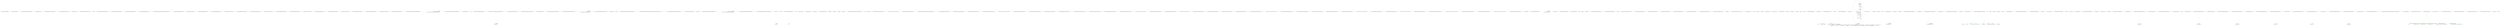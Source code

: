 digraph  {
m1_10 [cluster="int.ToOrdinalWords(System.Globalization.CultureInfo)", file="DateHumanizeExtensions.cs", label="Entry int.ToOrdinalWords(System.Globalization.CultureInfo)", span="52-52"];
m1_5 [cluster="int.ToWords(System.Globalization.CultureInfo)", file="DateHumanizeExtensions.cs", label="Entry int.ToWords(System.Globalization.CultureInfo)", span="16-16"];
m1_7 [cluster="Humanizer.Tests.Localisation.fiFI.NumberToWordsTests.ToOrdinalWords(int, string)", file="DateHumanizeExtensions.cs", label="Entry Humanizer.Tests.Localisation.fiFI.NumberToWordsTests.ToOrdinalWords(int, string)", span="65-65"];
m1_8 [cluster="Humanizer.Tests.Localisation.fiFI.NumberToWordsTests.ToOrdinalWords(int, string)", file="DateHumanizeExtensions.cs", label="Assert.Equal(expected, number.ToOrdinalWords())", span="67-67"];
m1_9 [cluster="Humanizer.Tests.Localisation.fiFI.NumberToWordsTests.ToOrdinalWords(int, string)", file="DateHumanizeExtensions.cs", label="Exit Humanizer.Tests.Localisation.fiFI.NumberToWordsTests.ToOrdinalWords(int, string)", span="65-65"];
m1_2 [cluster="Humanizer.Tests.Localisation.fiFI.NumberToWordsTests.ToWords(int, string)", file="DateHumanizeExtensions.cs", label="Entry Humanizer.Tests.Localisation.fiFI.NumberToWordsTests.ToWords(int, string)", span="34-34"];
m1_3 [cluster="Humanizer.Tests.Localisation.fiFI.NumberToWordsTests.ToWords(int, string)", file="DateHumanizeExtensions.cs", label="Assert.Equal(expected, number.ToWords())", span="36-36"];
m1_4 [cluster="Humanizer.Tests.Localisation.fiFI.NumberToWordsTests.ToWords(int, string)", file="DateHumanizeExtensions.cs", label="Exit Humanizer.Tests.Localisation.fiFI.NumberToWordsTests.ToWords(int, string)", span="34-34"];
m1_6 [cluster="Unk.Equal", file="DateHumanizeExtensions.cs", label="Entry Unk.Equal", span=""];
m1_0 [cluster="Humanizer.Tests.Localisation.fiFI.NumberToWordsTests.NumberToWordsTests()", file="DateHumanizeExtensions.cs", label="Entry Humanizer.Tests.Localisation.fiFI.NumberToWordsTests.NumberToWordsTests()", span="6-6"];
m1_1 [cluster="Humanizer.Tests.Localisation.fiFI.NumberToWordsTests.NumberToWordsTests()", file="DateHumanizeExtensions.cs", label="Exit Humanizer.Tests.Localisation.fiFI.NumberToWordsTests.NumberToWordsTests()", span="6-6"];
m2_0 [cluster="Humanizer.Tests.Localisation.fiFI.DateHumanizeTests.DateHumanizeTests()", file="DateHumanizeTests.cs", label="Entry Humanizer.Tests.Localisation.fiFI.DateHumanizeTests.DateHumanizeTests()", span="7-7"];
m2_1 [cluster="Humanizer.Tests.Localisation.fiFI.DateHumanizeTests.DateHumanizeTests()", file="DateHumanizeTests.cs", label="Exit Humanizer.Tests.Localisation.fiFI.DateHumanizeTests.DateHumanizeTests()", span="7-7"];
m2_5 [cluster="Humanizer.Tests.DateHumanize.Verify(string, int, Humanizer.Localisation.TimeUnit, Humanizer.Localisation.Tense, double?)", file="DateHumanizeTests.cs", label="Entry Humanizer.Tests.DateHumanize.Verify(string, int, Humanizer.Localisation.TimeUnit, Humanizer.Localisation.Tense, double?)", span="29-29"];
m2_2 [cluster="Humanizer.Tests.Localisation.fiFI.DateHumanizeTests.DaysAgo(int, string)", file="DateHumanizeTests.cs", label="Entry Humanizer.Tests.Localisation.fiFI.DateHumanizeTests.DaysAgo(int, string)", span="17-17"];
m2_3 [cluster="Humanizer.Tests.Localisation.fiFI.DateHumanizeTests.DaysAgo(int, string)", file="DateHumanizeTests.cs", label="DateHumanize.Verify(expected, days, TimeUnit.Day, Tense.Past)", span="19-19"];
m2_4 [cluster="Humanizer.Tests.Localisation.fiFI.DateHumanizeTests.DaysAgo(int, string)", file="DateHumanizeTests.cs", label="Exit Humanizer.Tests.Localisation.fiFI.DateHumanizeTests.DaysAgo(int, string)", span="17-17"];
m2_12 [cluster="Humanizer.Tests.Localisation.fiFI.DateHumanizeTests.MonthsAgo(int, string)", file="DateHumanizeTests.cs", label="Entry Humanizer.Tests.Localisation.fiFI.DateHumanizeTests.MonthsAgo(int, string)", span="47-47"];
m2_13 [cluster="Humanizer.Tests.Localisation.fiFI.DateHumanizeTests.MonthsAgo(int, string)", file="DateHumanizeTests.cs", label="DateHumanize.Verify(expected, months, TimeUnit.Month, Tense.Past)", span="49-49"];
m2_14 [cluster="Humanizer.Tests.Localisation.fiFI.DateHumanizeTests.MonthsAgo(int, string)", file="DateHumanizeTests.cs", label="Exit Humanizer.Tests.Localisation.fiFI.DateHumanizeTests.MonthsAgo(int, string)", span="47-47"];
m2_9 [cluster="Humanizer.Tests.Localisation.fiFI.DateHumanizeTests.MinutesAgo(int, string)", file="DateHumanizeTests.cs", label="Entry Humanizer.Tests.Localisation.fiFI.DateHumanizeTests.MinutesAgo(int, string)", span="37-37"];
m2_10 [cluster="Humanizer.Tests.Localisation.fiFI.DateHumanizeTests.MinutesAgo(int, string)", file="DateHumanizeTests.cs", label="DateHumanize.Verify(expected, minutes, TimeUnit.Minute, Tense.Past)", span="39-39"];
m2_11 [cluster="Humanizer.Tests.Localisation.fiFI.DateHumanizeTests.MinutesAgo(int, string)", file="DateHumanizeTests.cs", label="Exit Humanizer.Tests.Localisation.fiFI.DateHumanizeTests.MinutesAgo(int, string)", span="37-37"];
m2_6 [cluster="Humanizer.Tests.Localisation.fiFI.DateHumanizeTests.HoursAgo(int, string)", file="DateHumanizeTests.cs", label="Entry Humanizer.Tests.Localisation.fiFI.DateHumanizeTests.HoursAgo(int, string)", span="27-27"];
m2_7 [cluster="Humanizer.Tests.Localisation.fiFI.DateHumanizeTests.HoursAgo(int, string)", file="DateHumanizeTests.cs", label="DateHumanize.Verify(expected, hours, TimeUnit.Hour, Tense.Past)", span="29-29"];
m2_8 [cluster="Humanizer.Tests.Localisation.fiFI.DateHumanizeTests.HoursAgo(int, string)", file="DateHumanizeTests.cs", label="Exit Humanizer.Tests.Localisation.fiFI.DateHumanizeTests.HoursAgo(int, string)", span="27-27"];
m2_18 [cluster="Humanizer.Tests.Localisation.fiFI.DateHumanizeTests.YearsAgo(int, string)", file="DateHumanizeTests.cs", label="Entry Humanizer.Tests.Localisation.fiFI.DateHumanizeTests.YearsAgo(int, string)", span="67-67"];
m2_19 [cluster="Humanizer.Tests.Localisation.fiFI.DateHumanizeTests.YearsAgo(int, string)", file="DateHumanizeTests.cs", label="DateHumanize.Verify(expected, years, TimeUnit.Year, Tense.Past)", span="69-69"];
m2_20 [cluster="Humanizer.Tests.Localisation.fiFI.DateHumanizeTests.YearsAgo(int, string)", file="DateHumanizeTests.cs", label="Exit Humanizer.Tests.Localisation.fiFI.DateHumanizeTests.YearsAgo(int, string)", span="67-67"];
m2_15 [cluster="Humanizer.Tests.Localisation.fiFI.DateHumanizeTests.SecondsAgo(int, string)", file="DateHumanizeTests.cs", label="Entry Humanizer.Tests.Localisation.fiFI.DateHumanizeTests.SecondsAgo(int, string)", span="57-57"];
m2_16 [cluster="Humanizer.Tests.Localisation.fiFI.DateHumanizeTests.SecondsAgo(int, string)", file="DateHumanizeTests.cs", label="DateHumanize.Verify(expected, seconds, TimeUnit.Second, Tense.Past)", span="59-59"];
m2_17 [cluster="Humanizer.Tests.Localisation.fiFI.DateHumanizeTests.SecondsAgo(int, string)", file="DateHumanizeTests.cs", label="Exit Humanizer.Tests.Localisation.fiFI.DateHumanizeTests.SecondsAgo(int, string)", span="57-57"];
m3_18 [cluster="Humanizer.Tests.Extensions.DehumanizeToEnumTests.CanApplyLowerCaseCasingOnEnumHumanization()", file="DehumanizeToEnumTests.cs", label="Entry Humanizer.Tests.Extensions.DehumanizeToEnumTests.CanApplyLowerCaseCasingOnEnumHumanization()", span="39-39"];
m3_19 [cluster="Humanizer.Tests.Extensions.DehumanizeToEnumTests.CanApplyLowerCaseCasingOnEnumHumanization()", color=green, community=0, file="DehumanizeToEnumTests.cs", label="Assert.Equal(\r\n                EnumUnderTest.MemberWithoutDescriptionAttribute,\r\n                EnumTestsResources.MemberWithoutDescriptionAttributeLowerCase.DehumanizeTo<EnumUnderTest>())", prediction=0, span="41-43"];
m3_20 [cluster="Humanizer.Tests.Extensions.DehumanizeToEnumTests.CanApplyLowerCaseCasingOnEnumHumanization()", file="DehumanizeToEnumTests.cs", label="Exit Humanizer.Tests.Extensions.DehumanizeToEnumTests.CanApplyLowerCaseCasingOnEnumHumanization()", span="39-39"];
m3_3 [cluster="string.DehumanizeTo<TTargetEnum>()", file="DehumanizeToEnumTests.cs", label="Entry string.DehumanizeTo<TTargetEnum>()", span="12-12"];
m3_8 [cluster="Unk.>", file="DehumanizeToEnumTests.cs", label="Entry Unk.>", span=""];
m3_5 [cluster="Humanizer.Tests.Extensions.DehumanizeToEnumTests.ThrowsForNonEnums()", file="DehumanizeToEnumTests.cs", label="Entry Humanizer.Tests.Extensions.DehumanizeToEnumTests.ThrowsForNonEnums()", span="19-19"];
m3_6 [cluster="Humanizer.Tests.Extensions.DehumanizeToEnumTests.ThrowsForNonEnums()", file="DehumanizeToEnumTests.cs", label="Assert.Throws<ArgumentException>(() => EnumTestsResources.CustomDescription.DehumanizeTo<DummyClass>())", span="21-21"];
m3_7 [cluster="Humanizer.Tests.Extensions.DehumanizeToEnumTests.ThrowsForNonEnums()", file="DehumanizeToEnumTests.cs", label="Exit Humanizer.Tests.Extensions.DehumanizeToEnumTests.ThrowsForNonEnums()", span="19-19"];
m3_0 [cluster="Humanizer.Localisation.Resources.GetResource(string, System.Globalization.CultureInfo)", file="DehumanizeToEnumTests.cs", label="Entry Humanizer.Localisation.Resources.GetResource(string, System.Globalization.CultureInfo)", span="18-18"];
m3_1 [cluster="Humanizer.Localisation.Resources.GetResource(string, System.Globalization.CultureInfo)", file="DehumanizeToEnumTests.cs", label="return ResourceManager.GetString(resourceKey, culture);", span="20-20"];
m3_2 [cluster="Humanizer.Localisation.Resources.GetResource(string, System.Globalization.CultureInfo)", file="DehumanizeToEnumTests.cs", label="Exit Humanizer.Localisation.Resources.GetResource(string, System.Globalization.CultureInfo)", span="18-18"];
m3_21 [cluster="Humanizer.Tests.Extensions.DehumanizeToEnumTests.AllCapitalMembersAreReturnedAsIs()", file="DehumanizeToEnumTests.cs", label="Entry Humanizer.Tests.Extensions.DehumanizeToEnumTests.AllCapitalMembersAreReturnedAsIs()", span="47-47"];
m3_22 [cluster="Humanizer.Tests.Extensions.DehumanizeToEnumTests.AllCapitalMembersAreReturnedAsIs()", file="DehumanizeToEnumTests.cs", label="Assert.Equal(\r\n                EnumUnderTest.ALLCAPITALS,\r\n                EnumUnderTest.ALLCAPITALS.ToString().DehumanizeTo<EnumUnderTest>())", span="49-51"];
m3_23 [cluster="Humanizer.Tests.Extensions.DehumanizeToEnumTests.AllCapitalMembersAreReturnedAsIs()", file="DehumanizeToEnumTests.cs", label="Exit Humanizer.Tests.Extensions.DehumanizeToEnumTests.AllCapitalMembersAreReturnedAsIs()", span="47-47"];
m3_24 [cluster="System.Enum.ToString()", file="DehumanizeToEnumTests.cs", label="Entry System.Enum.ToString()", span="0-0"];
m3_4 [cluster="Unk.Equal", file="DehumanizeToEnumTests.cs", label="Entry Unk.Equal", span=""];
m3_12 [cluster="Humanizer.Tests.Extensions.DehumanizeToEnumTests.CanHumanizeMembersWithoutDescriptionAttribute()", file="DehumanizeToEnumTests.cs", label="Entry Humanizer.Tests.Extensions.DehumanizeToEnumTests.CanHumanizeMembersWithoutDescriptionAttribute()", span="25-25"];
m3_13 [cluster="Humanizer.Tests.Extensions.DehumanizeToEnumTests.CanHumanizeMembersWithoutDescriptionAttribute()", file="DehumanizeToEnumTests.cs", label="Assert.Equal(EnumUnderTest.MemberWithoutDescriptionAttribute, EnumTestsResources.MemberWithoutDescriptionAttributeSentence.DehumanizeTo<EnumUnderTest>())", span="27-27"];
m3_14 [cluster="Humanizer.Tests.Extensions.DehumanizeToEnumTests.CanHumanizeMembersWithoutDescriptionAttribute()", file="DehumanizeToEnumTests.cs", label="Exit Humanizer.Tests.Extensions.DehumanizeToEnumTests.CanHumanizeMembersWithoutDescriptionAttribute()", span="25-25"];
m3_9 [cluster="lambda expression", file="DehumanizeToEnumTests.cs", label="Entry lambda expression", span="21-21"];
m3_10 [cluster="lambda expression", file="DehumanizeToEnumTests.cs", label="EnumTestsResources.CustomDescription.DehumanizeTo<DummyClass>()", span="21-21"];
m3_11 [cluster="lambda expression", file="DehumanizeToEnumTests.cs", label="Exit lambda expression", span="21-21"];
m3_15 [cluster="Humanizer.Tests.Extensions.DehumanizeToEnumTests.CanApplyTitleCasingOnEnumHumanization()", file="DehumanizeToEnumTests.cs", label="Entry Humanizer.Tests.Extensions.DehumanizeToEnumTests.CanApplyTitleCasingOnEnumHumanization()", span="31-31"];
m3_16 [cluster="Humanizer.Tests.Extensions.DehumanizeToEnumTests.CanApplyTitleCasingOnEnumHumanization()", color=green, community=0, file="DehumanizeToEnumTests.cs", label="Assert.Equal(\r\n                EnumUnderTest.MemberWithoutDescriptionAttribute,\r\n                EnumTestsResources.MemberWithoutDescriptionAttributeTitle.DehumanizeTo<EnumUnderTest>())", prediction=1, span="33-35"];
m3_17 [cluster="Humanizer.Tests.Extensions.DehumanizeToEnumTests.CanApplyTitleCasingOnEnumHumanization()", file="DehumanizeToEnumTests.cs", label="Exit Humanizer.Tests.Extensions.DehumanizeToEnumTests.CanApplyTitleCasingOnEnumHumanization()", span="31-31"];
m4_0 [cluster="Humanizer.EnumDehumanizeExtensions.DehumanizeTo<TTargetEnum>(string, Humanizer.LetterCasing?)", file="EnumDehumanizeExtensions.cs", label="Entry Humanizer.EnumDehumanizeExtensions.DehumanizeTo<TTargetEnum>(string, Humanizer.LetterCasing?)", span="13-13"];
m4_6 [cluster="Humanizer.EnumDehumanizeExtensions.DehumanizeTo<TTargetEnum>(string, Humanizer.LetterCasing?)", color=green, community=0, file="EnumDehumanizeExtensions.cs", label="var enumValue = value as Enum", prediction=2, span="22-22"];
m4_7 [cluster="Humanizer.EnumDehumanizeExtensions.DehumanizeTo<TTargetEnum>(string, Humanizer.LetterCasing?)", file="EnumDehumanizeExtensions.cs", label="enumValue == null", span="23-23"];
m4_1 [cluster="Humanizer.EnumDehumanizeExtensions.DehumanizeTo<TTargetEnum>(string, Humanizer.LetterCasing?)", file="EnumDehumanizeExtensions.cs", label="var values = (TTargetEnum[]) Enum.GetValues(typeof (TTargetEnum))", span="15-15"];
m4_5 [cluster="Humanizer.EnumDehumanizeExtensions.DehumanizeTo<TTargetEnum>(string, Humanizer.LetterCasing?)", file="EnumDehumanizeExtensions.cs", label=values, span="20-20"];
m4_8 [cluster="Humanizer.EnumDehumanizeExtensions.DehumanizeTo<TTargetEnum>(string, Humanizer.LetterCasing?)", file="EnumDehumanizeExtensions.cs", label="return null;", span="24-24"];
m4_14 [cluster="System.Func<T, TResult>.Invoke(T)", file="EnumDehumanizeExtensions.cs", label="Entry System.Func<T, TResult>.Invoke(T)", span="0-0"];
m4_13 [cluster="System.Enum.GetValues(System.Type)", file="EnumDehumanizeExtensions.cs", label="Entry System.Enum.GetValues(System.Type)", span="0-0"];
m4_18 [cluster="System.Enum.Humanize()", file="EnumDehumanizeExtensions.cs", label="Entry System.Enum.Humanize()", span="8-8"];
m4_22 [cluster="System.Enum.Humanize(Humanizer.LetterCasing)", file="EnumDehumanizeExtensions.cs", label="Entry System.Enum.Humanize(Humanizer.LetterCasing)", span="26-26"];
m4_19 [cluster="lambda expression", file="EnumDehumanizeExtensions.cs", label="Entry lambda expression", span="18-18"];
m4_15 [cluster="lambda expression", file="EnumDehumanizeExtensions.cs", label="Entry lambda expression", span="16-16"];
m4_17 [cluster="lambda expression", file="EnumDehumanizeExtensions.cs", label="Exit lambda expression", span="16-16"];
m4_21 [cluster="lambda expression", file="EnumDehumanizeExtensions.cs", label="Exit lambda expression", span="18-18"];
m4_12 [cluster="Humanizer.EnumDehumanizeExtensions.DehumanizeTo<TTargetEnum>(string, Humanizer.LetterCasing?)", file="EnumDehumanizeExtensions.cs", label="Exit Humanizer.EnumDehumanizeExtensions.DehumanizeTo<TTargetEnum>(string, Humanizer.LetterCasing?)", span="13-13"];
m4_11 [cluster="Humanizer.EnumDehumanizeExtensions.DehumanizeTo<TTargetEnum>(string, Humanizer.LetterCasing?)", file="EnumDehumanizeExtensions.cs", label="return null;", span="30-30"];
m4_10 [cluster="Humanizer.EnumDehumanizeExtensions.DehumanizeTo<TTargetEnum>(string, Humanizer.LetterCasing?)", file="EnumDehumanizeExtensions.cs", label="return enumValue;", span="27-27"];
m4_23 [file="EnumDehumanizeExtensions.cs", label="Humanizer.LetterCasing?", span=""];
m11_13 [cluster="Humanizer.Tests.DateTimeHumanizePrecisionStrategyTests.MinutesAgo(int, string)", file="PluralizeTests.cs", label="Entry Humanizer.Tests.DateTimeHumanizePrecisionStrategyTests.MinutesAgo(int, string)", span="70-70"];
m11_14 [cluster="Humanizer.Tests.DateTimeHumanizePrecisionStrategyTests.MinutesAgo(int, string)", color=green, community=0, file="PluralizeTests.cs", label="DateHumanize.Verify(expected, minutes, TimeUnit.Minute, Tense.Past, defaultPrecision)", prediction=3, span="72-72"];
m11_15 [cluster="Humanizer.Tests.DateTimeHumanizePrecisionStrategyTests.MinutesAgo(int, string)", file="PluralizeTests.cs", label="Exit Humanizer.Tests.DateTimeHumanizePrecisionStrategyTests.MinutesAgo(int, string)", span="70-70"];
m11_3 [cluster="Humanizer.Tests.DateHumanize.Verify(string, int, Humanizer.Localisation.TimeUnit, Humanizer.Localisation.Tense, double?)", file="PluralizeTests.cs", label="Entry Humanizer.Tests.DateHumanize.Verify(string, int, Humanizer.Localisation.TimeUnit, Humanizer.Localisation.Tense, double?)", span="29-29"];
m11_31 [cluster="Humanizer.Tests.DateTimeHumanizePrecisionStrategyTests.MonthsAgo(int, string)", file="PluralizeTests.cs", label="Entry Humanizer.Tests.DateTimeHumanizePrecisionStrategyTests.MonthsAgo(int, string)", span="154-154"];
m11_32 [cluster="Humanizer.Tests.DateTimeHumanizePrecisionStrategyTests.MonthsAgo(int, string)", file="PluralizeTests.cs", label="DateHumanize.Verify(expected, months, TimeUnit.Month, Tense.Past, defaultPrecision)", span="156-156"];
m11_33 [cluster="Humanizer.Tests.DateTimeHumanizePrecisionStrategyTests.MonthsAgo(int, string)", file="PluralizeTests.cs", label="Exit Humanizer.Tests.DateTimeHumanizePrecisionStrategyTests.MonthsAgo(int, string)", span="154-154"];
m11_10 [cluster="Humanizer.Tests.DateTimeHumanizePrecisionStrategyTests.SecondsFromNow(int, string)", file="PluralizeTests.cs", label="Entry Humanizer.Tests.DateTimeHumanizePrecisionStrategyTests.SecondsFromNow(int, string)", span="56-56"];
m11_11 [cluster="Humanizer.Tests.DateTimeHumanizePrecisionStrategyTests.SecondsFromNow(int, string)", color=green, community=0, file="PluralizeTests.cs", label="DateHumanize.Verify(expected, seconds, TimeUnit.Second, Tense.Future, defaultPrecision)", prediction=4, span="58-58"];
m11_12 [cluster="Humanizer.Tests.DateTimeHumanizePrecisionStrategyTests.SecondsFromNow(int, string)", file="PluralizeTests.cs", label="Exit Humanizer.Tests.DateTimeHumanizePrecisionStrategyTests.SecondsFromNow(int, string)", span="56-56"];
m11_28 [cluster="Humanizer.Tests.DateTimeHumanizePrecisionStrategyTests.DaysFromNow(int, string)", file="PluralizeTests.cs", label="Entry Humanizer.Tests.DateTimeHumanizePrecisionStrategyTests.DaysFromNow(int, string)", span="141-141"];
m11_29 [cluster="Humanizer.Tests.DateTimeHumanizePrecisionStrategyTests.DaysFromNow(int, string)", file="PluralizeTests.cs", label="DateHumanize.Verify(expected, days, TimeUnit.Day, Tense.Future, defaultPrecision)", span="143-143"];
m11_30 [cluster="Humanizer.Tests.DateTimeHumanizePrecisionStrategyTests.DaysFromNow(int, string)", file="PluralizeTests.cs", label="Exit Humanizer.Tests.DateTimeHumanizePrecisionStrategyTests.DaysFromNow(int, string)", span="141-141"];
m11_34 [cluster="Humanizer.Tests.DateTimeHumanizePrecisionStrategyTests.MonthsFromNow(int, string)", file="PluralizeTests.cs", label="Entry Humanizer.Tests.DateTimeHumanizePrecisionStrategyTests.MonthsFromNow(int, string)", span="167-167"];
m11_35 [cluster="Humanizer.Tests.DateTimeHumanizePrecisionStrategyTests.MonthsFromNow(int, string)", file="PluralizeTests.cs", label="DateHumanize.Verify(expected, months, TimeUnit.Month, Tense.Future, defaultPrecision)", span="169-169"];
m11_36 [cluster="Humanizer.Tests.DateTimeHumanizePrecisionStrategyTests.MonthsFromNow(int, string)", file="PluralizeTests.cs", label="Exit Humanizer.Tests.DateTimeHumanizePrecisionStrategyTests.MonthsFromNow(int, string)", span="167-167"];
m11_22 [cluster="Humanizer.Tests.DateTimeHumanizePrecisionStrategyTests.HoursFromNow(int, string)", file="PluralizeTests.cs", label="Entry Humanizer.Tests.DateTimeHumanizePrecisionStrategyTests.HoursFromNow(int, string)", span="113-113"];
m11_23 [cluster="Humanizer.Tests.DateTimeHumanizePrecisionStrategyTests.HoursFromNow(int, string)", color=green, community=0, file="PluralizeTests.cs", label="DateHumanize.Verify(expected, hours, TimeUnit.Hour, Tense.Future, defaultPrecision)", prediction=5, span="115-115"];
m11_24 [cluster="Humanizer.Tests.DateTimeHumanizePrecisionStrategyTests.HoursFromNow(int, string)", file="PluralizeTests.cs", label="Exit Humanizer.Tests.DateTimeHumanizePrecisionStrategyTests.HoursFromNow(int, string)", span="113-113"];
m11_25 [cluster="Humanizer.Tests.DateTimeHumanizePrecisionStrategyTests.DaysAgo(int, string)", file="PluralizeTests.cs", label="Entry Humanizer.Tests.DateTimeHumanizePrecisionStrategyTests.DaysAgo(int, string)", span="127-127"];
m11_26 [cluster="Humanizer.Tests.DateTimeHumanizePrecisionStrategyTests.DaysAgo(int, string)", color=green, community=0, file="PluralizeTests.cs", label="DateHumanize.Verify(expected, days, TimeUnit.Day, Tense.Past, defaultPrecision)", prediction=6, span="129-129"];
m11_27 [cluster="Humanizer.Tests.DateTimeHumanizePrecisionStrategyTests.DaysAgo(int, string)", file="PluralizeTests.cs", label="Exit Humanizer.Tests.DateTimeHumanizePrecisionStrategyTests.DaysAgo(int, string)", span="127-127"];
m11_37 [cluster="Humanizer.Tests.DateTimeHumanizePrecisionStrategyTests.YearsAgo(int, string)", file="PluralizeTests.cs", label="Entry Humanizer.Tests.DateTimeHumanizePrecisionStrategyTests.YearsAgo(int, string)", span="175-175"];
m11_38 [cluster="Humanizer.Tests.DateTimeHumanizePrecisionStrategyTests.YearsAgo(int, string)", file="PluralizeTests.cs", label="DateHumanize.Verify(expected, years, TimeUnit.Year, Tense.Past, defaultPrecision)", span="177-177"];
m11_39 [cluster="Humanizer.Tests.DateTimeHumanizePrecisionStrategyTests.YearsAgo(int, string)", file="PluralizeTests.cs", label="Exit Humanizer.Tests.DateTimeHumanizePrecisionStrategyTests.YearsAgo(int, string)", span="175-175"];
m11_16 [cluster="Humanizer.Tests.DateTimeHumanizePrecisionStrategyTests.MinutesFromNow(int, string)", file="PluralizeTests.cs", label="Entry Humanizer.Tests.DateTimeHumanizePrecisionStrategyTests.MinutesFromNow(int, string)", span="84-84"];
m11_17 [cluster="Humanizer.Tests.DateTimeHumanizePrecisionStrategyTests.MinutesFromNow(int, string)", color=green, community=0, file="PluralizeTests.cs", label="DateHumanize.Verify(expected, minutes, TimeUnit.Minute, Tense.Future, defaultPrecision)", prediction=7, span="86-86"];
m11_18 [cluster="Humanizer.Tests.DateTimeHumanizePrecisionStrategyTests.MinutesFromNow(int, string)", file="PluralizeTests.cs", label="Exit Humanizer.Tests.DateTimeHumanizePrecisionStrategyTests.MinutesFromNow(int, string)", span="84-84"];
m11_40 [cluster="Humanizer.Tests.DateTimeHumanizePrecisionStrategyTests.YearsFromNow(int, string)", file="PluralizeTests.cs", label="Entry Humanizer.Tests.DateTimeHumanizePrecisionStrategyTests.YearsFromNow(int, string)", span="183-183"];
m11_41 [cluster="Humanizer.Tests.DateTimeHumanizePrecisionStrategyTests.YearsFromNow(int, string)", file="PluralizeTests.cs", label="DateHumanize.Verify(expected, years, TimeUnit.Year, Tense.Future, defaultPrecision)", span="185-185"];
m11_42 [cluster="Humanizer.Tests.DateTimeHumanizePrecisionStrategyTests.YearsFromNow(int, string)", file="PluralizeTests.cs", label="Exit Humanizer.Tests.DateTimeHumanizePrecisionStrategyTests.YearsFromNow(int, string)", span="183-183"];
m11_7 [cluster="Humanizer.Tests.DateTimeHumanizePrecisionStrategyTests.SecondsAgo(int, string)", file="PluralizeTests.cs", label="Entry Humanizer.Tests.DateTimeHumanizePrecisionStrategyTests.SecondsAgo(int, string)", span="42-42"];
m11_8 [cluster="Humanizer.Tests.DateTimeHumanizePrecisionStrategyTests.SecondsAgo(int, string)", color=green, community=0, file="PluralizeTests.cs", label="DateHumanize.Verify(expected, seconds, TimeUnit.Second, Tense.Past, defaultPrecision)", prediction=8, span="44-44"];
m11_9 [cluster="Humanizer.Tests.DateTimeHumanizePrecisionStrategyTests.SecondsAgo(int, string)", file="PluralizeTests.cs", label="Exit Humanizer.Tests.DateTimeHumanizePrecisionStrategyTests.SecondsAgo(int, string)", span="42-42"];
m11_19 [cluster="Humanizer.Tests.DateTimeHumanizePrecisionStrategyTests.HoursAgo(int, string)", file="PluralizeTests.cs", label="Entry Humanizer.Tests.DateTimeHumanizePrecisionStrategyTests.HoursAgo(int, string)", span="99-99"];
m11_20 [cluster="Humanizer.Tests.DateTimeHumanizePrecisionStrategyTests.HoursAgo(int, string)", color=green, community=0, file="PluralizeTests.cs", label="DateHumanize.Verify(expected, hours, TimeUnit.Hour, Tense.Past, defaultPrecision)", prediction=9, span="101-101"];
m11_21 [cluster="Humanizer.Tests.DateTimeHumanizePrecisionStrategyTests.HoursAgo(int, string)", file="PluralizeTests.cs", label="Exit Humanizer.Tests.DateTimeHumanizePrecisionStrategyTests.HoursAgo(int, string)", span="99-99"];
m11_4 [cluster="Humanizer.Tests.DateTimeHumanizePrecisionStrategyTests.MillisecondsFromNow(int, string)", file="PluralizeTests.cs", label="Entry Humanizer.Tests.DateTimeHumanizePrecisionStrategyTests.MillisecondsFromNow(int, string)", span="28-28"];
m11_5 [cluster="Humanizer.Tests.DateTimeHumanizePrecisionStrategyTests.MillisecondsFromNow(int, string)", color=green, community=0, file="PluralizeTests.cs", label="DateHumanize.Verify(expected, milliseconds, TimeUnit.Millisecond, Tense.Future, defaultPrecision)", prediction=10, span="30-30"];
m11_6 [cluster="Humanizer.Tests.DateTimeHumanizePrecisionStrategyTests.MillisecondsFromNow(int, string)", file="PluralizeTests.cs", label="Exit Humanizer.Tests.DateTimeHumanizePrecisionStrategyTests.MillisecondsFromNow(int, string)", span="28-28"];
m11_0 [cluster="Humanizer.Tests.DateTimeHumanizePrecisionStrategyTests.MillisecondsAgo(int, string)", file="PluralizeTests.cs", label="Entry Humanizer.Tests.DateTimeHumanizePrecisionStrategyTests.MillisecondsAgo(int, string)", span="16-16"];
m11_1 [cluster="Humanizer.Tests.DateTimeHumanizePrecisionStrategyTests.MillisecondsAgo(int, string)", color=green, community=0, file="PluralizeTests.cs", label="DateHumanize.Verify(expected, milliseconds, TimeUnit.Millisecond, Tense.Past, defaultPrecision)", prediction=11, span="18-18"];
m11_2 [cluster="Humanizer.Tests.DateTimeHumanizePrecisionStrategyTests.MillisecondsAgo(int, string)", file="PluralizeTests.cs", label="Exit Humanizer.Tests.DateTimeHumanizePrecisionStrategyTests.MillisecondsAgo(int, string)", span="16-16"];
m12_4 [cluster="string.Split(params char[])", file="StringDehumanizeExtensions.cs", label="Entry string.Split(params char[])", span="0-0"];
m12_0 [cluster="Humanizer.StringDehumanizeExtensions.Duhumanize(string)", file="StringDehumanizeExtensions.cs", label="Entry Humanizer.StringDehumanizeExtensions.Duhumanize(string)", span="6-6"];
m12_1 [cluster="Humanizer.StringDehumanizeExtensions.Duhumanize(string)", color=green, community=0, file="StringDehumanizeExtensions.cs", label="var titlizedWords = \r\n                (from word in input.Split(' ')\r\n                select word.Humanize(LetterCasing.Title)).ToArray()", prediction=12, span="8-10"];
m12_2 [cluster="Humanizer.StringDehumanizeExtensions.Duhumanize(string)", file="StringDehumanizeExtensions.cs", label="return string.Join('''', titlizedWords);", span="12-12"];
m12_3 [cluster="Humanizer.StringDehumanizeExtensions.Duhumanize(string)", file="StringDehumanizeExtensions.cs", label="Exit Humanizer.StringDehumanizeExtensions.Duhumanize(string)", span="6-6"];
m12_5 [cluster="string.Humanize(Humanizer.LetterCasing)", file="StringDehumanizeExtensions.cs", label="Entry string.Humanize(Humanizer.LetterCasing)", span="61-61"];
m12_7 [cluster="Unk.Join", file="StringDehumanizeExtensions.cs", label="Entry Unk.Join", span=""];
m12_6 [cluster="Unk.ToArray", file="StringDehumanizeExtensions.cs", label="Entry Unk.ToArray", span=""];
m13_3 [cluster="string.Duhumanize()", file="StringDehumanizeTests.cs", label="Entry string.Duhumanize()", span="6-6"];
m13_0 [cluster="Humanizer.Tests.Extensions.StringDehumanizeTests.PascalCaseSentence()", file="StringDehumanizeTests.cs", label="Entry Humanizer.Tests.Extensions.StringDehumanizeTests.PascalCaseSentence()", span="7-7"];
m13_2 [cluster="Humanizer.Tests.Extensions.StringDehumanizeTests.PascalCaseSentence()", file="StringDehumanizeTests.cs", label="Exit Humanizer.Tests.Extensions.StringDehumanizeTests.PascalCaseSentence()", span="7-7"];
m13_4 [cluster="Unk.Equal", file="StringDehumanizeTests.cs", label="Entry Unk.Equal", span=""];
m13_8 [cluster="Humanizer.Tests.Extensions.StringDehumanizeTests.MixedCaseSentence()", file="StringDehumanizeTests.cs", label="Entry Humanizer.Tests.Extensions.StringDehumanizeTests.MixedCaseSentence()", span="23-23"];
m13_10 [cluster="Humanizer.Tests.Extensions.StringDehumanizeTests.MixedCaseSentence()", file="StringDehumanizeTests.cs", label="Exit Humanizer.Tests.Extensions.StringDehumanizeTests.MixedCaseSentence()", span="23-23"];
m13_14 [cluster="Humanizer.Tests.Extensions.StringDehumanizeTests.EmptySentence()", file="StringDehumanizeTests.cs", label="Entry Humanizer.Tests.Extensions.StringDehumanizeTests.EmptySentence()", span="39-39"];
m13_16 [cluster="Humanizer.Tests.Extensions.StringDehumanizeTests.EmptySentence()", file="StringDehumanizeTests.cs", label="Exit Humanizer.Tests.Extensions.StringDehumanizeTests.EmptySentence()", span="39-39"];
m13_5 [cluster="Humanizer.Tests.Extensions.StringDehumanizeTests.TitleCaseSentence()", file="StringDehumanizeTests.cs", label="Entry Humanizer.Tests.Extensions.StringDehumanizeTests.TitleCaseSentence()", span="15-15"];
m13_7 [cluster="Humanizer.Tests.Extensions.StringDehumanizeTests.TitleCaseSentence()", file="StringDehumanizeTests.cs", label="Exit Humanizer.Tests.Extensions.StringDehumanizeTests.TitleCaseSentence()", span="15-15"];
m13_11 [cluster="Humanizer.Tests.Extensions.StringDehumanizeTests.LowerCaseSentence()", file="StringDehumanizeTests.cs", label="Entry Humanizer.Tests.Extensions.StringDehumanizeTests.LowerCaseSentence()", span="31-31"];
m13_13 [cluster="Humanizer.Tests.Extensions.StringDehumanizeTests.LowerCaseSentence()", file="StringDehumanizeTests.cs", label="Exit Humanizer.Tests.Extensions.StringDehumanizeTests.LowerCaseSentence()", span="31-31"];
m14_51 [cluster="string.Humanize()", file="StringHumanizeExtensions.cs", label="Entry string.Humanize()", span="49-49"];
m14_45 [cluster="System.Collections.Generic.IEnumerable<TSource>.Contains<TSource>(TSource)", file="StringHumanizeExtensions.cs", label="Entry System.Collections.Generic.IEnumerable<TSource>.Contains<TSource>(TSource)", span="0-0"];
m14_10 [cluster="System.Collections.Generic.List<T>.List()", file="StringHumanizeExtensions.cs", label="Entry System.Collections.Generic.List<T>.List()", span="0-0"];
m14_44 [cluster="Unk.Any", file="StringHumanizeExtensions.cs", label="Entry Unk.Any", span=""];
m14_35 [cluster="char.IsLower(char)", file="StringHumanizeExtensions.cs", label="Entry char.IsLower(char)", span="0-0"];
m14_33 [cluster="char.IsDigit(char)", file="StringHumanizeExtensions.cs", label="Entry char.IsDigit(char)", span="0-0"];
m14_14 [cluster="string.Replace(string, string)", file="StringHumanizeExtensions.cs", label="Entry string.Replace(string, string)", span="0-0"];
m14_46 [cluster="System.Func<T, TResult>.Invoke(T)", file="StringHumanizeExtensions.cs", label="Entry System.Func<T, TResult>.Invoke(T)", span="0-0"];
m14_4 [cluster="string.Join(string, params string[])", file="StringHumanizeExtensions.cs", label="Entry string.Join(string, params string[])", span="0-0"];
m14_68 [cluster="string.ToUpper()", file="StringHumanizeExtensions.cs", label="Entry string.ToUpper()", span="0-0"];
m14_69 [cluster="string.Substring(int, int)", file="StringHumanizeExtensions.cs", label="Entry string.Substring(int, int)", span="0-0"];
m14_11 [cluster="Unk.Aggregate", file="StringHumanizeExtensions.cs", label="Entry Unk.Aggregate", span=""];
m14_12 [cluster="string.cstr", file="StringHumanizeExtensions.cs", label="Entry string.cstr", span=""];
m14_13 [cluster="Unk.ToArray", file="StringHumanizeExtensions.cs", label="Entry Unk.ToArray", span=""];
m14_66 [cluster="System.Globalization.TextInfo.ToTitleCase(string)", file="StringHumanizeExtensions.cs", label="Entry System.Globalization.TextInfo.ToTitleCase(string)", span="0-0"];
m14_71 [cluster="string.Concat(string, string)", file="StringHumanizeExtensions.cs", label="Entry string.Concat(string, string)", span="0-0"];
m14_37 [cluster="Humanizer.StringHumanizeExtensions.Humanize(string)", file="StringHumanizeExtensions.cs", label="Entry Humanizer.StringHumanizeExtensions.Humanize(string)", span="49-49"];
m14_38 [cluster="Humanizer.StringHumanizeExtensions.Humanize(string)", color=green, community=0, file="StringHumanizeExtensions.cs", label="!input.Any(Char.IsLower)", prediction=13, span="52-52"];
m14_39 [cluster="Humanizer.StringHumanizeExtensions.Humanize(string)", color=green, community=0, file="StringHumanizeExtensions.cs", label="return input;", prediction=14, span="53-53"];
m14_40 [cluster="Humanizer.StringHumanizeExtensions.Humanize(string)", file="StringHumanizeExtensions.cs", label="input.Contains('_') || input.Contains('-')", span="55-55"];
m14_41 [cluster="Humanizer.StringHumanizeExtensions.Humanize(string)", file="StringHumanizeExtensions.cs", label="return FromUnderscoreDashSeparatedWords(input);", span="56-56"];
m14_42 [cluster="Humanizer.StringHumanizeExtensions.Humanize(string)", file="StringHumanizeExtensions.cs", label="return FromPascalCase(input);", span="58-58"];
m14_43 [cluster="Humanizer.StringHumanizeExtensions.Humanize(string)", file="StringHumanizeExtensions.cs", label="Exit Humanizer.StringHumanizeExtensions.Humanize(string)", span="49-49"];
m14_34 [cluster="char.IsLetter(char)", file="StringHumanizeExtensions.cs", label="Entry char.IsLetter(char)", span="0-0"];
m14_15 [cluster="lambda expression", file="StringHumanizeExtensions.cs", label="Entry lambda expression", span="14-43"];
m14_1 [cluster="lambda expression", color=green, community=0, file="StringHumanizeExtensions.cs", label="string.Join('' '', methodName.Split(new[] { '_', '-' }))", prediction=15, span="9-9"];
m14_0 [cluster="lambda expression", file="StringHumanizeExtensions.cs", label="Entry lambda expression", span="9-9"];
m14_2 [cluster="lambda expression", file="StringHumanizeExtensions.cs", label="Exit lambda expression", span="9-9"];
m14_16 [cluster="lambda expression", file="StringHumanizeExtensions.cs", label="currentChar == ' '", span="16-16"];
m14_17 [cluster="lambda expression", file="StringHumanizeExtensions.cs", label="list.Add(currentChar)", span="18-18"];
m14_18 [cluster="lambda expression", file="StringHumanizeExtensions.cs", label="return list;", span="19-19"];
m14_19 [cluster="lambda expression", file="StringHumanizeExtensions.cs", label="list.Count == 0", span="22-22"];
m14_20 [cluster="lambda expression", file="StringHumanizeExtensions.cs", label="list.Add(currentChar)", span="24-24"];
m14_21 [cluster="lambda expression", file="StringHumanizeExtensions.cs", label="return list;", span="25-25"];
m14_22 [cluster="lambda expression", file="StringHumanizeExtensions.cs", label="var lastCharacterInTheList = list[list.Count - 1]", span="28-28"];
m14_25 [cluster="lambda expression", file="StringHumanizeExtensions.cs", label="char.IsLetter(currentChar)", span="33-33"];
m14_26 [cluster="lambda expression", file="StringHumanizeExtensions.cs", label="list.Add(' ')", span="34-34"];
m14_27 [cluster="lambda expression", file="StringHumanizeExtensions.cs", label="!char.IsLower(currentChar)", span="36-36"];
m14_28 [cluster="lambda expression", file="StringHumanizeExtensions.cs", label="list.Add(' ')", span="37-37"];
m14_29 [cluster="lambda expression", file="StringHumanizeExtensions.cs", label="list.Add(char.ToLower(currentChar))", span="40-40"];
m14_30 [cluster="lambda expression", file="StringHumanizeExtensions.cs", label="return list;", span="42-42"];
m14_23 [cluster="lambda expression", file="StringHumanizeExtensions.cs", label="lastCharacterInTheList != ' '", span="29-29"];
m14_24 [cluster="lambda expression", file="StringHumanizeExtensions.cs", label="char.IsDigit(lastCharacterInTheList)", span="31-31"];
m14_31 [cluster="lambda expression", file="StringHumanizeExtensions.cs", label="Exit lambda expression", span="14-43"];
m14_72 [cluster="System.ArgumentOutOfRangeException.ArgumentOutOfRangeException(string)", file="StringHumanizeExtensions.cs", label="Entry System.ArgumentOutOfRangeException.ArgumentOutOfRangeException(string)", span="0-0"];
m14_3 [cluster="string.Split(params char[])", file="StringHumanizeExtensions.cs", label="Entry string.Split(params char[])", span="0-0"];
m14_47 [cluster="Humanizer.StringHumanizeExtensions.Humanize(string, Humanizer.LetterCasing)", file="StringHumanizeExtensions.cs", label="Entry Humanizer.StringHumanizeExtensions.Humanize(string, Humanizer.LetterCasing)", span="61-61"];
m14_48 [cluster="Humanizer.StringHumanizeExtensions.Humanize(string, Humanizer.LetterCasing)", file="StringHumanizeExtensions.cs", label="var humanizedString = input.Humanize()", span="63-63"];
m14_49 [cluster="Humanizer.StringHumanizeExtensions.Humanize(string, Humanizer.LetterCasing)", file="StringHumanizeExtensions.cs", label="return ApplyCase(humanizedString, casing);", span="65-65"];
m14_50 [cluster="Humanizer.StringHumanizeExtensions.Humanize(string, Humanizer.LetterCasing)", file="StringHumanizeExtensions.cs", label="Exit Humanizer.StringHumanizeExtensions.Humanize(string, Humanizer.LetterCasing)", span="61-61"];
m14_36 [cluster="char.ToLower(char)", file="StringHumanizeExtensions.cs", label="Entry char.ToLower(char)", span="0-0"];
m14_32 [cluster="System.Collections.Generic.List<T>.Add(T)", file="StringHumanizeExtensions.cs", label="Entry System.Collections.Generic.List<T>.Add(T)", span="0-0"];
m14_52 [cluster="Humanizer.StringHumanizeExtensions.ApplyCase(string, Humanizer.LetterCasing)", file="StringHumanizeExtensions.cs", label="Entry Humanizer.StringHumanizeExtensions.ApplyCase(string, Humanizer.LetterCasing)", span="68-68"];
m14_53 [cluster="Humanizer.StringHumanizeExtensions.ApplyCase(string, Humanizer.LetterCasing)", color=green, community=0, file="StringHumanizeExtensions.cs", label=casing, prediction=16, span="70-70"];
m14_54 [cluster="Humanizer.StringHumanizeExtensions.ApplyCase(string, Humanizer.LetterCasing)", file="StringHumanizeExtensions.cs", label="LetterCasing.Title", span="72-72"];
m14_56 [cluster="Humanizer.StringHumanizeExtensions.ApplyCase(string, Humanizer.LetterCasing)", file="StringHumanizeExtensions.cs", label="LetterCasing.LowerCase", span="75-75"];
m14_58 [cluster="Humanizer.StringHumanizeExtensions.ApplyCase(string, Humanizer.LetterCasing)", file="StringHumanizeExtensions.cs", label="LetterCasing.AllCaps", span="78-78"];
m14_60 [cluster="Humanizer.StringHumanizeExtensions.ApplyCase(string, Humanizer.LetterCasing)", color=green, community=0, file="StringHumanizeExtensions.cs", label="LetterCasing.Sentence", prediction=17, span="81-81"];
m14_64 [cluster="Humanizer.StringHumanizeExtensions.ApplyCase(string, Humanizer.LetterCasing)", file="StringHumanizeExtensions.cs", label="throw new ArgumentOutOfRangeException(''casing'');", span="88-88"];
m14_59 [cluster="Humanizer.StringHumanizeExtensions.ApplyCase(string, Humanizer.LetterCasing)", color=green, community=0, file="StringHumanizeExtensions.cs", label="return input.ToUpper();", prediction=18, span="79-79"];
m14_61 [cluster="Humanizer.StringHumanizeExtensions.ApplyCase(string, Humanizer.LetterCasing)", color=green, community=0, file="StringHumanizeExtensions.cs", label="input.Length >= 1", prediction=18, span="82-82"];
m14_62 [cluster="Humanizer.StringHumanizeExtensions.ApplyCase(string, Humanizer.LetterCasing)", color=green, community=0, file="StringHumanizeExtensions.cs", label="return string.Concat(input.Substring(0, 1).ToUpper(), input.Substring(1));", prediction=18, span="83-83"];
m14_63 [cluster="Humanizer.StringHumanizeExtensions.ApplyCase(string, Humanizer.LetterCasing)", file="StringHumanizeExtensions.cs", label="return input.ToUpper();", span="85-85"];
m14_55 [cluster="Humanizer.StringHumanizeExtensions.ApplyCase(string, Humanizer.LetterCasing)", file="StringHumanizeExtensions.cs", label="return CultureInfo.CurrentCulture.TextInfo.ToTitleCase(input);", span="73-73"];
m14_57 [cluster="Humanizer.StringHumanizeExtensions.ApplyCase(string, Humanizer.LetterCasing)", file="StringHumanizeExtensions.cs", label="return input.ToLower();", span="76-76"];
m14_65 [cluster="Humanizer.StringHumanizeExtensions.ApplyCase(string, Humanizer.LetterCasing)", file="StringHumanizeExtensions.cs", label="Exit Humanizer.StringHumanizeExtensions.ApplyCase(string, Humanizer.LetterCasing)", span="68-68"];
m14_5 [cluster="Humanizer.StringHumanizeExtensions.FromPascalCase(string)", file="StringHumanizeExtensions.cs", label="Entry Humanizer.StringHumanizeExtensions.FromPascalCase(string)", span="10-10"];
m14_6 [cluster="Humanizer.StringHumanizeExtensions.FromPascalCase(string)", file="StringHumanizeExtensions.cs", label="var chars = name.Aggregate(\r\n                new List<char>(),\r\n                (list, currentChar) =>\r\n                {\r\n                    if (currentChar == ' ')\r\n                    {\r\n                        list.Add(currentChar);\r\n                        return list;\r\n                    }\r\n\r\n                    if (list.Count == 0)\r\n                    {\r\n                        list.Add(currentChar);\r\n                        return list;\r\n                    }\r\n\r\n                    var lastCharacterInTheList = list[list.Count - 1];\r\n                    if (lastCharacterInTheList != ' ')\r\n                    {\r\n                        if (char.IsDigit(lastCharacterInTheList))\r\n                        {\r\n                            if (char.IsLetter(currentChar))\r\n                                list.Add(' ');\r\n                        }\r\n                        else if (!char.IsLower(currentChar))\r\n                            list.Add(' ');\r\n                    }\r\n\r\n                    list.Add(char.ToLower(currentChar));\r\n\r\n                    return list;\r\n                })", span="12-43"];
m14_8 [cluster="Humanizer.StringHumanizeExtensions.FromPascalCase(string)", file="StringHumanizeExtensions.cs", label="return result.Replace('' i '', '' I '');", span="46-46"];
m14_7 [cluster="Humanizer.StringHumanizeExtensions.FromPascalCase(string)", file="StringHumanizeExtensions.cs", label="var result = new string(chars.ToArray())", span="45-45"];
m14_9 [cluster="Humanizer.StringHumanizeExtensions.FromPascalCase(string)", file="StringHumanizeExtensions.cs", label="Exit Humanizer.StringHumanizeExtensions.FromPascalCase(string)", span="10-10"];
m14_67 [cluster="string.ToLower()", file="StringHumanizeExtensions.cs", label="Entry string.ToLower()", span="0-0"];
m14_70 [cluster="string.Substring(int)", file="StringHumanizeExtensions.cs", label="Entry string.Substring(int)", span="0-0"];
m15_6 [cluster="System.TimeSpan.FromDays(double)", file="TitleizeTests.cs", label="Entry System.TimeSpan.FromDays(double)", span="0-0"];
m15_33 [cluster="Humanizer.Tests.Localisation.frBE.TimeSpanHumanizeTests.NoTime()", file="TitleizeTests.cs", label="Entry Humanizer.Tests.Localisation.frBE.TimeSpanHumanizeTests.NoTime()", span="64-64"];
m15_35 [cluster="Humanizer.Tests.Localisation.frBE.TimeSpanHumanizeTests.NoTime()", file="TitleizeTests.cs", label="var actual = noTime.Humanize()", span="67-67"];
m15_36 [cluster="Humanizer.Tests.Localisation.frBE.TimeSpanHumanizeTests.NoTime()", file="TitleizeTests.cs", label="Assert.Equal(''pas de temps'', actual)", span="68-68"];
m15_34 [cluster="Humanizer.Tests.Localisation.frBE.TimeSpanHumanizeTests.NoTime()", file="TitleizeTests.cs", label="var noTime = TimeSpan.Zero", span="66-66"];
m15_37 [cluster="Humanizer.Tests.Localisation.frBE.TimeSpanHumanizeTests.NoTime()", file="TitleizeTests.cs", label="Exit Humanizer.Tests.Localisation.frBE.TimeSpanHumanizeTests.NoTime()", span="64-64"];
m15_22 [cluster="System.TimeSpan.FromMinutes(double)", file="TitleizeTests.cs", label="Entry System.TimeSpan.FromMinutes(double)", span="0-0"];
m15_28 [cluster="Humanizer.Tests.Localisation.frBE.TimeSpanHumanizeTests.Milliseconds(int, string)", file="TitleizeTests.cs", label="Entry Humanizer.Tests.Localisation.frBE.TimeSpanHumanizeTests.Milliseconds(int, string)", span="57-57"];
m15_29 [cluster="Humanizer.Tests.Localisation.frBE.TimeSpanHumanizeTests.Milliseconds(int, string)", file="TitleizeTests.cs", label="var actual = TimeSpan.FromMilliseconds(ms).Humanize()", span="59-59"];
m15_30 [cluster="Humanizer.Tests.Localisation.frBE.TimeSpanHumanizeTests.Milliseconds(int, string)", file="TitleizeTests.cs", label="Assert.Equal(expected, actual)", span="60-60"];
m15_31 [cluster="Humanizer.Tests.Localisation.frBE.TimeSpanHumanizeTests.Milliseconds(int, string)", file="TitleizeTests.cs", label="Exit Humanizer.Tests.Localisation.frBE.TimeSpanHumanizeTests.Milliseconds(int, string)", span="57-57"];
m15_32 [cluster="System.TimeSpan.FromMilliseconds(double)", file="TitleizeTests.cs", label="Entry System.TimeSpan.FromMilliseconds(double)", span="0-0"];
m15_8 [cluster="Unk.Equal", file="TitleizeTests.cs", label="Entry Unk.Equal", span=""];
m15_27 [cluster="System.TimeSpan.FromSeconds(double)", file="TitleizeTests.cs", label="Entry System.TimeSpan.FromSeconds(double)", span="0-0"];
m15_23 [cluster="Humanizer.Tests.Localisation.frBE.TimeSpanHumanizeTests.Seconds(int, string)", file="TitleizeTests.cs", label="Entry Humanizer.Tests.Localisation.frBE.TimeSpanHumanizeTests.Seconds(int, string)", span="48-48"];
m15_24 [cluster="Humanizer.Tests.Localisation.frBE.TimeSpanHumanizeTests.Seconds(int, string)", file="TitleizeTests.cs", label="var actual = TimeSpan.FromSeconds(seconds).Humanize()", span="50-50"];
m15_25 [cluster="Humanizer.Tests.Localisation.frBE.TimeSpanHumanizeTests.Seconds(int, string)", file="TitleizeTests.cs", label="Assert.Equal(expected, actual)", span="51-51"];
m15_26 [cluster="Humanizer.Tests.Localisation.frBE.TimeSpanHumanizeTests.Seconds(int, string)", file="TitleizeTests.cs", label="Exit Humanizer.Tests.Localisation.frBE.TimeSpanHumanizeTests.Seconds(int, string)", span="48-48"];
m15_18 [cluster="Humanizer.Tests.Localisation.frBE.TimeSpanHumanizeTests.Minutes(int, string)", file="TitleizeTests.cs", label="Entry Humanizer.Tests.Localisation.frBE.TimeSpanHumanizeTests.Minutes(int, string)", span="39-39"];
m15_19 [cluster="Humanizer.Tests.Localisation.frBE.TimeSpanHumanizeTests.Minutes(int, string)", file="TitleizeTests.cs", label="var actual = TimeSpan.FromMinutes(minutes).Humanize()", span="41-41"];
m15_20 [cluster="Humanizer.Tests.Localisation.frBE.TimeSpanHumanizeTests.Minutes(int, string)", file="TitleizeTests.cs", label="Assert.Equal(expected, actual)", span="42-42"];
m15_21 [cluster="Humanizer.Tests.Localisation.frBE.TimeSpanHumanizeTests.Minutes(int, string)", file="TitleizeTests.cs", label="Exit Humanizer.Tests.Localisation.frBE.TimeSpanHumanizeTests.Minutes(int, string)", span="39-39"];
m15_9 [cluster="Humanizer.Tests.Localisation.frBE.TimeSpanHumanizeTests.Days(int, string)", file="TitleizeTests.cs", label="Entry Humanizer.Tests.Localisation.frBE.TimeSpanHumanizeTests.Days(int, string)", span="21-21"];
m15_10 [cluster="Humanizer.Tests.Localisation.frBE.TimeSpanHumanizeTests.Days(int, string)", color=green, community=0, file="TitleizeTests.cs", label="var actual = TimeSpan.FromDays(days).Humanize()", prediction=21, span="23-23"];
m15_11 [cluster="Humanizer.Tests.Localisation.frBE.TimeSpanHumanizeTests.Days(int, string)", color=green, community=0, file="TitleizeTests.cs", label="Assert.Equal(expected, actual)", prediction=22, span="24-24"];
m15_12 [cluster="Humanizer.Tests.Localisation.frBE.TimeSpanHumanizeTests.Days(int, string)", file="TitleizeTests.cs", label="Exit Humanizer.Tests.Localisation.frBE.TimeSpanHumanizeTests.Days(int, string)", span="21-21"];
m15_2 [cluster="Humanizer.Tests.Localisation.frBE.TimeSpanHumanizeTests.Weeks(int, string)", file="TitleizeTests.cs", label="Entry Humanizer.Tests.Localisation.frBE.TimeSpanHumanizeTests.Weeks(int, string)", span="12-12"];
m15_3 [cluster="Humanizer.Tests.Localisation.frBE.TimeSpanHumanizeTests.Weeks(int, string)", color=green, community=0, file="TitleizeTests.cs", label="var actual = TimeSpan.FromDays(days).Humanize()", prediction=23, span="14-14"];
m15_4 [cluster="Humanizer.Tests.Localisation.frBE.TimeSpanHumanizeTests.Weeks(int, string)", color=green, community=0, file="TitleizeTests.cs", label="Assert.Equal(expected, actual)", prediction=24, span="15-15"];
m15_5 [cluster="Humanizer.Tests.Localisation.frBE.TimeSpanHumanizeTests.Weeks(int, string)", file="TitleizeTests.cs", label="Exit Humanizer.Tests.Localisation.frBE.TimeSpanHumanizeTests.Weeks(int, string)", span="12-12"];
m15_13 [cluster="Humanizer.Tests.Localisation.frBE.TimeSpanHumanizeTests.Hours(int, string)", file="TitleizeTests.cs", label="Entry Humanizer.Tests.Localisation.frBE.TimeSpanHumanizeTests.Hours(int, string)", span="30-30"];
m15_14 [cluster="Humanizer.Tests.Localisation.frBE.TimeSpanHumanizeTests.Hours(int, string)", file="TitleizeTests.cs", label="var actual = TimeSpan.FromHours(hours).Humanize()", span="32-32"];
m15_15 [cluster="Humanizer.Tests.Localisation.frBE.TimeSpanHumanizeTests.Hours(int, string)", file="TitleizeTests.cs", label="Assert.Equal(expected, actual)", span="33-33"];
m15_16 [cluster="Humanizer.Tests.Localisation.frBE.TimeSpanHumanizeTests.Hours(int, string)", file="TitleizeTests.cs", label="Exit Humanizer.Tests.Localisation.frBE.TimeSpanHumanizeTests.Hours(int, string)", span="30-30"];
m15_7 [cluster="System.TimeSpan.Humanize(int, System.Globalization.CultureInfo, Humanizer.Localisation.TimeUnit, Humanizer.Localisation.TimeUnit)", file="TitleizeTests.cs", label="Entry System.TimeSpan.Humanize(int, System.Globalization.CultureInfo, Humanizer.Localisation.TimeUnit, Humanizer.Localisation.TimeUnit)", span="27-27"];
m15_17 [cluster="System.TimeSpan.FromHours(double)", file="TitleizeTests.cs", label="Entry System.TimeSpan.FromHours(double)", span="0-0"];
m16_0 [cluster="Humanizer.Tests.Extensions.Inflector.UnderscoreTests.Underscore()", file="UnderscoreTests.cs", label="Entry Humanizer.Tests.Extensions.Inflector.UnderscoreTests.Underscore()", span="7-7"];
m16_1 [cluster="Humanizer.Tests.Extensions.Inflector.UnderscoreTests.Underscore()", color=green, community=0, file="UnderscoreTests.cs", label=TestData, prediction=25, span="9-9"];
m16_2 [cluster="Humanizer.Tests.Extensions.Inflector.UnderscoreTests.Underscore()", color=green, community=0, file="UnderscoreTests.cs", label="Assert.Equal(pair.Key.Underscore(), pair.Value)", prediction=26, span="11-11"];
m16_3 [cluster="Humanizer.Tests.Extensions.Inflector.UnderscoreTests.Underscore()", file="UnderscoreTests.cs", label="Exit Humanizer.Tests.Extensions.Inflector.UnderscoreTests.Underscore()", span="7-7"];
m16_6 [cluster="Humanizer.Tests.Extensions.Inflector.UnderscoreTests.UnderscoreTests()", file="UnderscoreTests.cs", label="Entry Humanizer.Tests.Extensions.Inflector.UnderscoreTests.UnderscoreTests()", span="15-15"];
m16_7 [cluster="Humanizer.Tests.Extensions.Inflector.UnderscoreTests.UnderscoreTests()", color=green, community=0, file="UnderscoreTests.cs", label="TestData.Add(''SomeTitle'', ''some_title'')", prediction=25, span="18-18"];
m16_8 [cluster="Humanizer.Tests.Extensions.Inflector.UnderscoreTests.UnderscoreTests()", color=green, community=0, file="UnderscoreTests.cs", label="TestData.Add(''someTitle'', ''some_title'')", prediction=25, span="19-19"];
m16_9 [cluster="Humanizer.Tests.Extensions.Inflector.UnderscoreTests.UnderscoreTests()", color=green, community=0, file="UnderscoreTests.cs", label="TestData.Add(''some title'', ''some_title'')", prediction=25, span="20-20"];
m16_10 [cluster="Humanizer.Tests.Extensions.Inflector.UnderscoreTests.UnderscoreTests()", color=green, community=0, file="UnderscoreTests.cs", label="TestData.Add(''some title that will be underscored'', ''some_title_that_will_be_underscored'')", prediction=25, span="21-21"];
m16_11 [cluster="Humanizer.Tests.Extensions.Inflector.UnderscoreTests.UnderscoreTests()", color=green, community=0, file="UnderscoreTests.cs", label="TestData.Add(''SomeTitleThatWillBeUnderscored'', ''some_title_that_will_be_underscored'')", prediction=25, span="22-22"];
m16_12 [cluster="Humanizer.Tests.Extensions.Inflector.UnderscoreTests.UnderscoreTests()", file="UnderscoreTests.cs", label="Exit Humanizer.Tests.Extensions.Inflector.UnderscoreTests.UnderscoreTests()", span="15-15"];
m16_13 [cluster="System.Collections.Generic.Dictionary<TKey, TValue>.Add(TKey, TValue)", file="UnderscoreTests.cs", label="Entry System.Collections.Generic.Dictionary<TKey, TValue>.Add(TKey, TValue)", span="0-0"];
m16_4 [cluster="string.Underscore()", file="UnderscoreTests.cs", label="Entry string.Underscore()", span="193-193"];
m16_5 [cluster="Unk.Equal", file="UnderscoreTests.cs", label="Entry Unk.Equal", span=""];
m16_14 [file="UnderscoreTests.cs", label="Humanizer.Tests.Extensions.Inflector.UnderscoreTests", span=""];
m3_6 -> m3_9  [color=darkseagreen4, key=1, label="lambda expression", style=dashed];
m4_6 -> m4_10  [color=darkseagreen4, key=1, label=enumValue, style=dashed];
m4_1 -> m4_5  [color=darkseagreen4, key=1, label=values, style=dashed];
m14_37 -> m14_39  [color=green, key=1, label=string, style=dashed];
m14_37 -> m14_40  [color=darkseagreen4, key=1, label=string, style=dashed];
m14_37 -> m14_41  [color=darkseagreen4, key=1, label=string, style=dashed];
m14_37 -> m14_42  [color=darkseagreen4, key=1, label=string, style=dashed];
m14_15 -> m14_17  [color=darkseagreen4, key=1, label="System.Collections.Generic.List<char>", style=dashed];
m14_15 -> m14_18  [color=darkseagreen4, key=1, label="System.Collections.Generic.List<char>", style=dashed];
m14_15 -> m14_19  [color=darkseagreen4, key=1, label="System.Collections.Generic.List<char>", style=dashed];
m14_15 -> m14_20  [color=darkseagreen4, key=1, label="System.Collections.Generic.List<char>", style=dashed];
m14_15 -> m14_21  [color=darkseagreen4, key=1, label="System.Collections.Generic.List<char>", style=dashed];
m14_15 -> m14_25  [color=darkseagreen4, key=1, label=char, style=dashed];
m14_15 -> m14_26  [color=darkseagreen4, key=1, label="System.Collections.Generic.List<char>", style=dashed];
m14_15 -> m14_27  [color=darkseagreen4, key=1, label=char, style=dashed];
m14_15 -> m14_28  [color=darkseagreen4, key=1, label="System.Collections.Generic.List<char>", style=dashed];
m14_15 -> m14_29  [color=darkseagreen4, key=1, label="System.Collections.Generic.List<char>", style=dashed];
m14_15 -> m14_30  [color=darkseagreen4, key=1, label="System.Collections.Generic.List<char>", style=dashed];
m14_22 -> m14_24  [color=darkseagreen4, key=1, label=lastCharacterInTheList, style=dashed];
m14_47 -> m14_49  [color=darkseagreen4, key=1, label="Humanizer.LetterCasing", style=dashed];
m14_52 -> m14_59  [color=green, key=1, label=string, style=dashed];
m14_52 -> m14_61  [color=green, key=1, label=string, style=dashed];
m14_52 -> m14_62  [color=green, key=1, label=string, style=dashed];
m14_52 -> m14_55  [color=darkseagreen4, key=1, label=string, style=dashed];
m14_52 -> m14_57  [color=darkseagreen4, key=1, label=string, style=dashed];
m14_52 -> m14_63  [color=darkseagreen4, key=1, label=string, style=dashed];
m14_6 -> m14_15  [color=darkseagreen4, key=1, label="lambda expression", style=dashed];
m15_28 -> m15_30  [color=darkseagreen4, key=1, label=string, style=dashed];
m15_23 -> m15_25  [color=darkseagreen4, key=1, label=string, style=dashed];
m15_18 -> m15_20  [color=darkseagreen4, key=1, label=string, style=dashed];
m15_9 -> m15_11  [color=green, key=1, label=string, style=dashed];
m15_2 -> m15_4  [color=green, key=1, label=string, style=dashed];
m15_13 -> m15_15  [color=darkseagreen4, key=1, label=string, style=dashed];
m16_2 -> m16_2  [color=green, key=1, label=pair, style=dashed];
m16_14 -> m16_1  [color=green, key=1, label="Humanizer.Tests.Extensions.Inflector.UnderscoreTests", style=dashed];
m16_14 -> m16_7  [color=green, key=1, label="Humanizer.Tests.Extensions.Inflector.UnderscoreTests", style=dashed];
m16_14 -> m16_8  [color=green, key=1, label="Humanizer.Tests.Extensions.Inflector.UnderscoreTests", style=dashed];
m16_14 -> m16_9  [color=green, key=1, label="Humanizer.Tests.Extensions.Inflector.UnderscoreTests", style=dashed];
m16_14 -> m16_10  [color=green, key=1, label="Humanizer.Tests.Extensions.Inflector.UnderscoreTests", style=dashed];
m16_14 -> m16_11  [color=green, key=1, label="Humanizer.Tests.Extensions.Inflector.UnderscoreTests", style=dashed];
}
